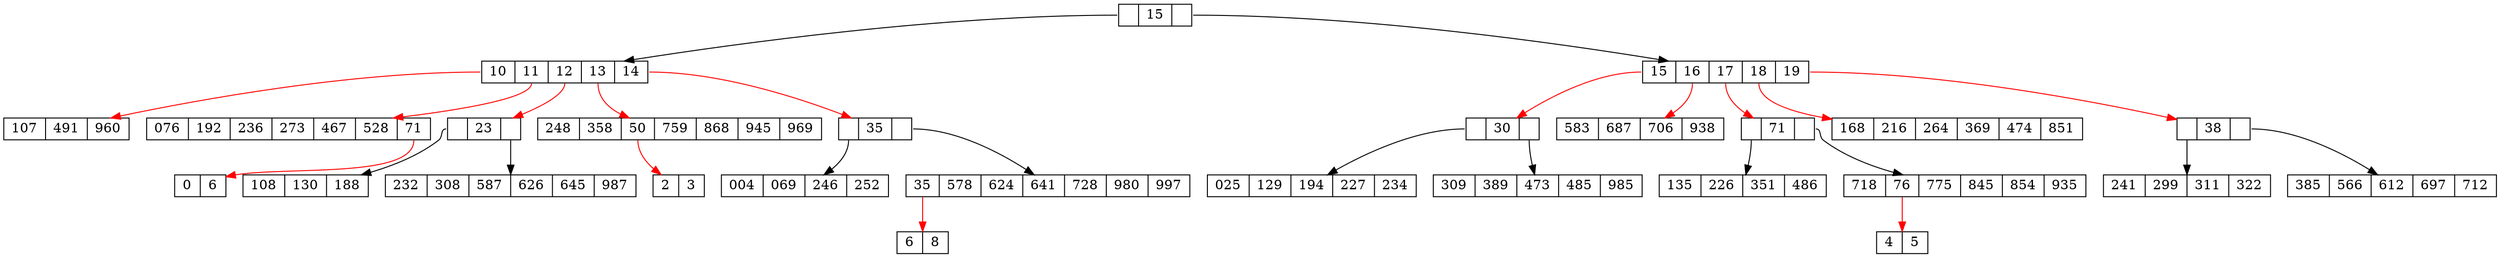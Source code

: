 digraph G {
  node [shape = record,height=.1];
node3[label = "<f0> |15|<f1>"];
node0[label = "<f0> 10|<f1> 11|<f2> 12|<f3> 13|<f4> 14"];
node11[label = "<f0> 107|<f1> 491|<f2> 960"];
"node0":f0 -> "node11"[color = red];
node10[label = "<f0> 076|<f1> 192|<f2> 236|<f3> 273|<f4> 467|<f5> 528|<f6> 71"];
node16[label = "<f0> 0|<f1> 6"];
"node10":f6 -> "node16"[color = red];
"node0":f1 -> "node10"[color = red];
node18[label = "<f0> |23|<f1>"];
node8[label = "<f0> 108|<f1> 130|<f2> 188"];
"node18":f0 -> "node8"
node17[label = "<f0> 232|<f1> 308|<f2> 587|<f3> 626|<f4> 645|<f5> 987"];
"node18":f1 -> "node17"
"node0":f2 -> "node18"[color = red];
node5[label = "<f0> 248|<f1> 358|<f2> 50|<f3> 759|<f4> 868|<f5> 945|<f6> 969"];
node21[label = "<f0> 2|<f1> 3"];
"node5":f2 -> "node21"[color = red];
"node0":f3 -> "node5"[color = red];
node20[label = "<f0> |35|<f1>"];
node1[label = "<f0> 004|<f1> 069|<f2> 246|<f3> 252"];
"node20":f0 -> "node1"
node19[label = "<f0> 35|<f1> 578|<f2> 624|<f3> 641|<f4> 728|<f5> 980|<f6> 997"];
node26[label = "<f0> 6|<f1> 8"];
"node19":f0 -> "node26"[color = red];
"node20":f1 -> "node19"
"node0":f4 -> "node20"[color = red];
"node3":f0 -> "node0"
node2[label = "<f0> 15|<f1> 16|<f2> 17|<f3> 18|<f4> 19"];
node23[label = "<f0> |30|<f1>"];
node9[label = "<f0> 025|<f1> 129|<f2> 194|<f3> 227|<f4> 234"];
"node23":f0 -> "node9"
node22[label = "<f0> 309|<f1> 389|<f2> 473|<f3> 485|<f4> 985"];
"node23":f1 -> "node22"
"node2":f0 -> "node23"[color = red];
node4[label = "<f0> 583|<f1> 687|<f2> 706|<f3> 938"];
"node2":f1 -> "node4"[color = red];
node13[label = "<f0> |71|<f1>"];
node6[label = "<f0> 135|<f1> 226|<f2> 351|<f3> 486"];
"node13":f0 -> "node6"
node12[label = "<f0> 718|<f1> 76|<f2> 775|<f3> 845|<f4> 854|<f5> 935"];
node15[label = "<f0> 4|<f1> 5"];
"node12":f1 -> "node15"[color = red];
"node13":f1 -> "node12"
"node2":f2 -> "node13"[color = red];
node14[label = "<f0> 168|<f1> 216|<f2> 264|<f3> 369|<f4> 474|<f5> 851"];
"node2":f3 -> "node14"[color = red];
node25[label = "<f0> |38|<f1>"];
node7[label = "<f0> 241|<f1> 299|<f2> 311|<f3> 322"];
"node25":f0 -> "node7"
node24[label = "<f0> 385|<f1> 566|<f2> 612|<f3> 697|<f4> 712"];
"node25":f1 -> "node24"
"node2":f4 -> "node25"[color = red];
"node3":f1 -> "node2"
}